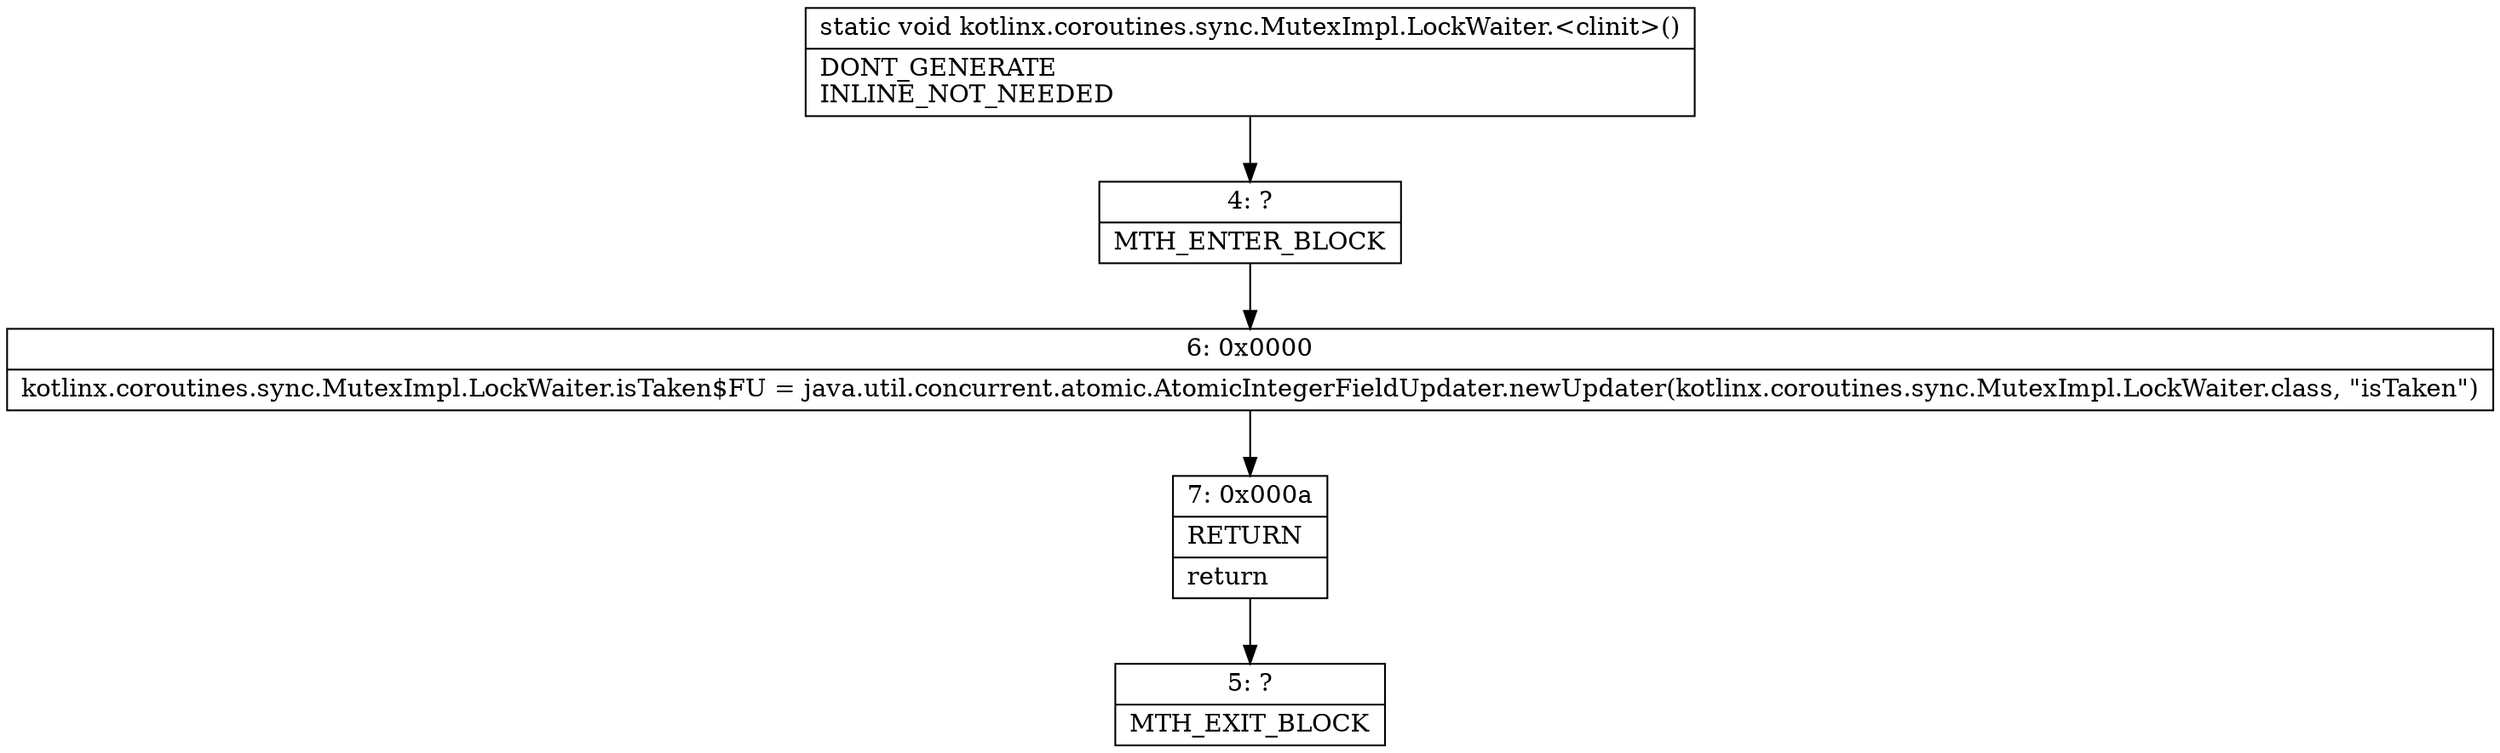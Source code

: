 digraph "CFG forkotlinx.coroutines.sync.MutexImpl.LockWaiter.\<clinit\>()V" {
Node_4 [shape=record,label="{4\:\ ?|MTH_ENTER_BLOCK\l}"];
Node_6 [shape=record,label="{6\:\ 0x0000|kotlinx.coroutines.sync.MutexImpl.LockWaiter.isTaken$FU = java.util.concurrent.atomic.AtomicIntegerFieldUpdater.newUpdater(kotlinx.coroutines.sync.MutexImpl.LockWaiter.class, \"isTaken\")\l}"];
Node_7 [shape=record,label="{7\:\ 0x000a|RETURN\l|return\l}"];
Node_5 [shape=record,label="{5\:\ ?|MTH_EXIT_BLOCK\l}"];
MethodNode[shape=record,label="{static void kotlinx.coroutines.sync.MutexImpl.LockWaiter.\<clinit\>()  | DONT_GENERATE\lINLINE_NOT_NEEDED\l}"];
MethodNode -> Node_4;Node_4 -> Node_6;
Node_6 -> Node_7;
Node_7 -> Node_5;
}

